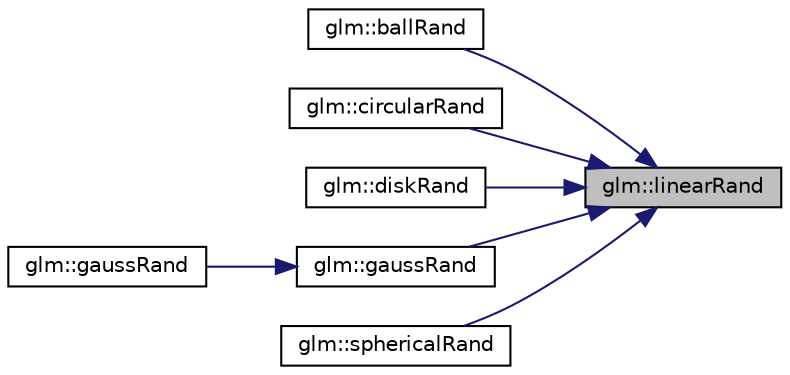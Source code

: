 digraph "glm::linearRand"
{
 // LATEX_PDF_SIZE
  edge [fontname="Helvetica",fontsize="10",labelfontname="Helvetica",labelfontsize="10"];
  node [fontname="Helvetica",fontsize="10",shape=record];
  rankdir="RL";
  Node1 [label="glm::linearRand",height=0.2,width=0.4,color="black", fillcolor="grey75", style="filled", fontcolor="black",tooltip=" "];
  Node1 -> Node2 [dir="back",color="midnightblue",fontsize="10",style="solid",fontname="Helvetica"];
  Node2 [label="glm::ballRand",height=0.2,width=0.4,color="black", fillcolor="white", style="filled",URL="$group__gtc__random.html#ga5506dee301160e3a06aef9b9bc7a0a83",tooltip=" "];
  Node1 -> Node3 [dir="back",color="midnightblue",fontsize="10",style="solid",fontname="Helvetica"];
  Node3 [label="glm::circularRand",height=0.2,width=0.4,color="black", fillcolor="white", style="filled",URL="$group__gtc__random.html#gae989c26a2899b2fb7444abe7c275c29c",tooltip=" "];
  Node1 -> Node4 [dir="back",color="midnightblue",fontsize="10",style="solid",fontname="Helvetica"];
  Node4 [label="glm::diskRand",height=0.2,width=0.4,color="black", fillcolor="white", style="filled",URL="$group__gtc__random.html#gad3a3ee7d26502a31ba552cb627a68606",tooltip=" "];
  Node1 -> Node5 [dir="back",color="midnightblue",fontsize="10",style="solid",fontname="Helvetica"];
  Node5 [label="glm::gaussRand",height=0.2,width=0.4,color="black", fillcolor="white", style="filled",URL="$group__gtc__random.html#ga5193a83e49e4fdc5652c084711083574",tooltip=" "];
  Node5 -> Node6 [dir="back",color="midnightblue",fontsize="10",style="solid",fontname="Helvetica"];
  Node6 [label="glm::gaussRand",height=0.2,width=0.4,color="black", fillcolor="white", style="filled",URL="$namespaceglm.html#adc010d4dd74cff264ee912f72de1adb9",tooltip=" "];
  Node1 -> Node7 [dir="back",color="midnightblue",fontsize="10",style="solid",fontname="Helvetica"];
  Node7 [label="glm::sphericalRand",height=0.2,width=0.4,color="black", fillcolor="white", style="filled",URL="$group__gtc__random.html#gaa9a6fc2d7a295b3857f7db23b1053d9d",tooltip=" "];
}
